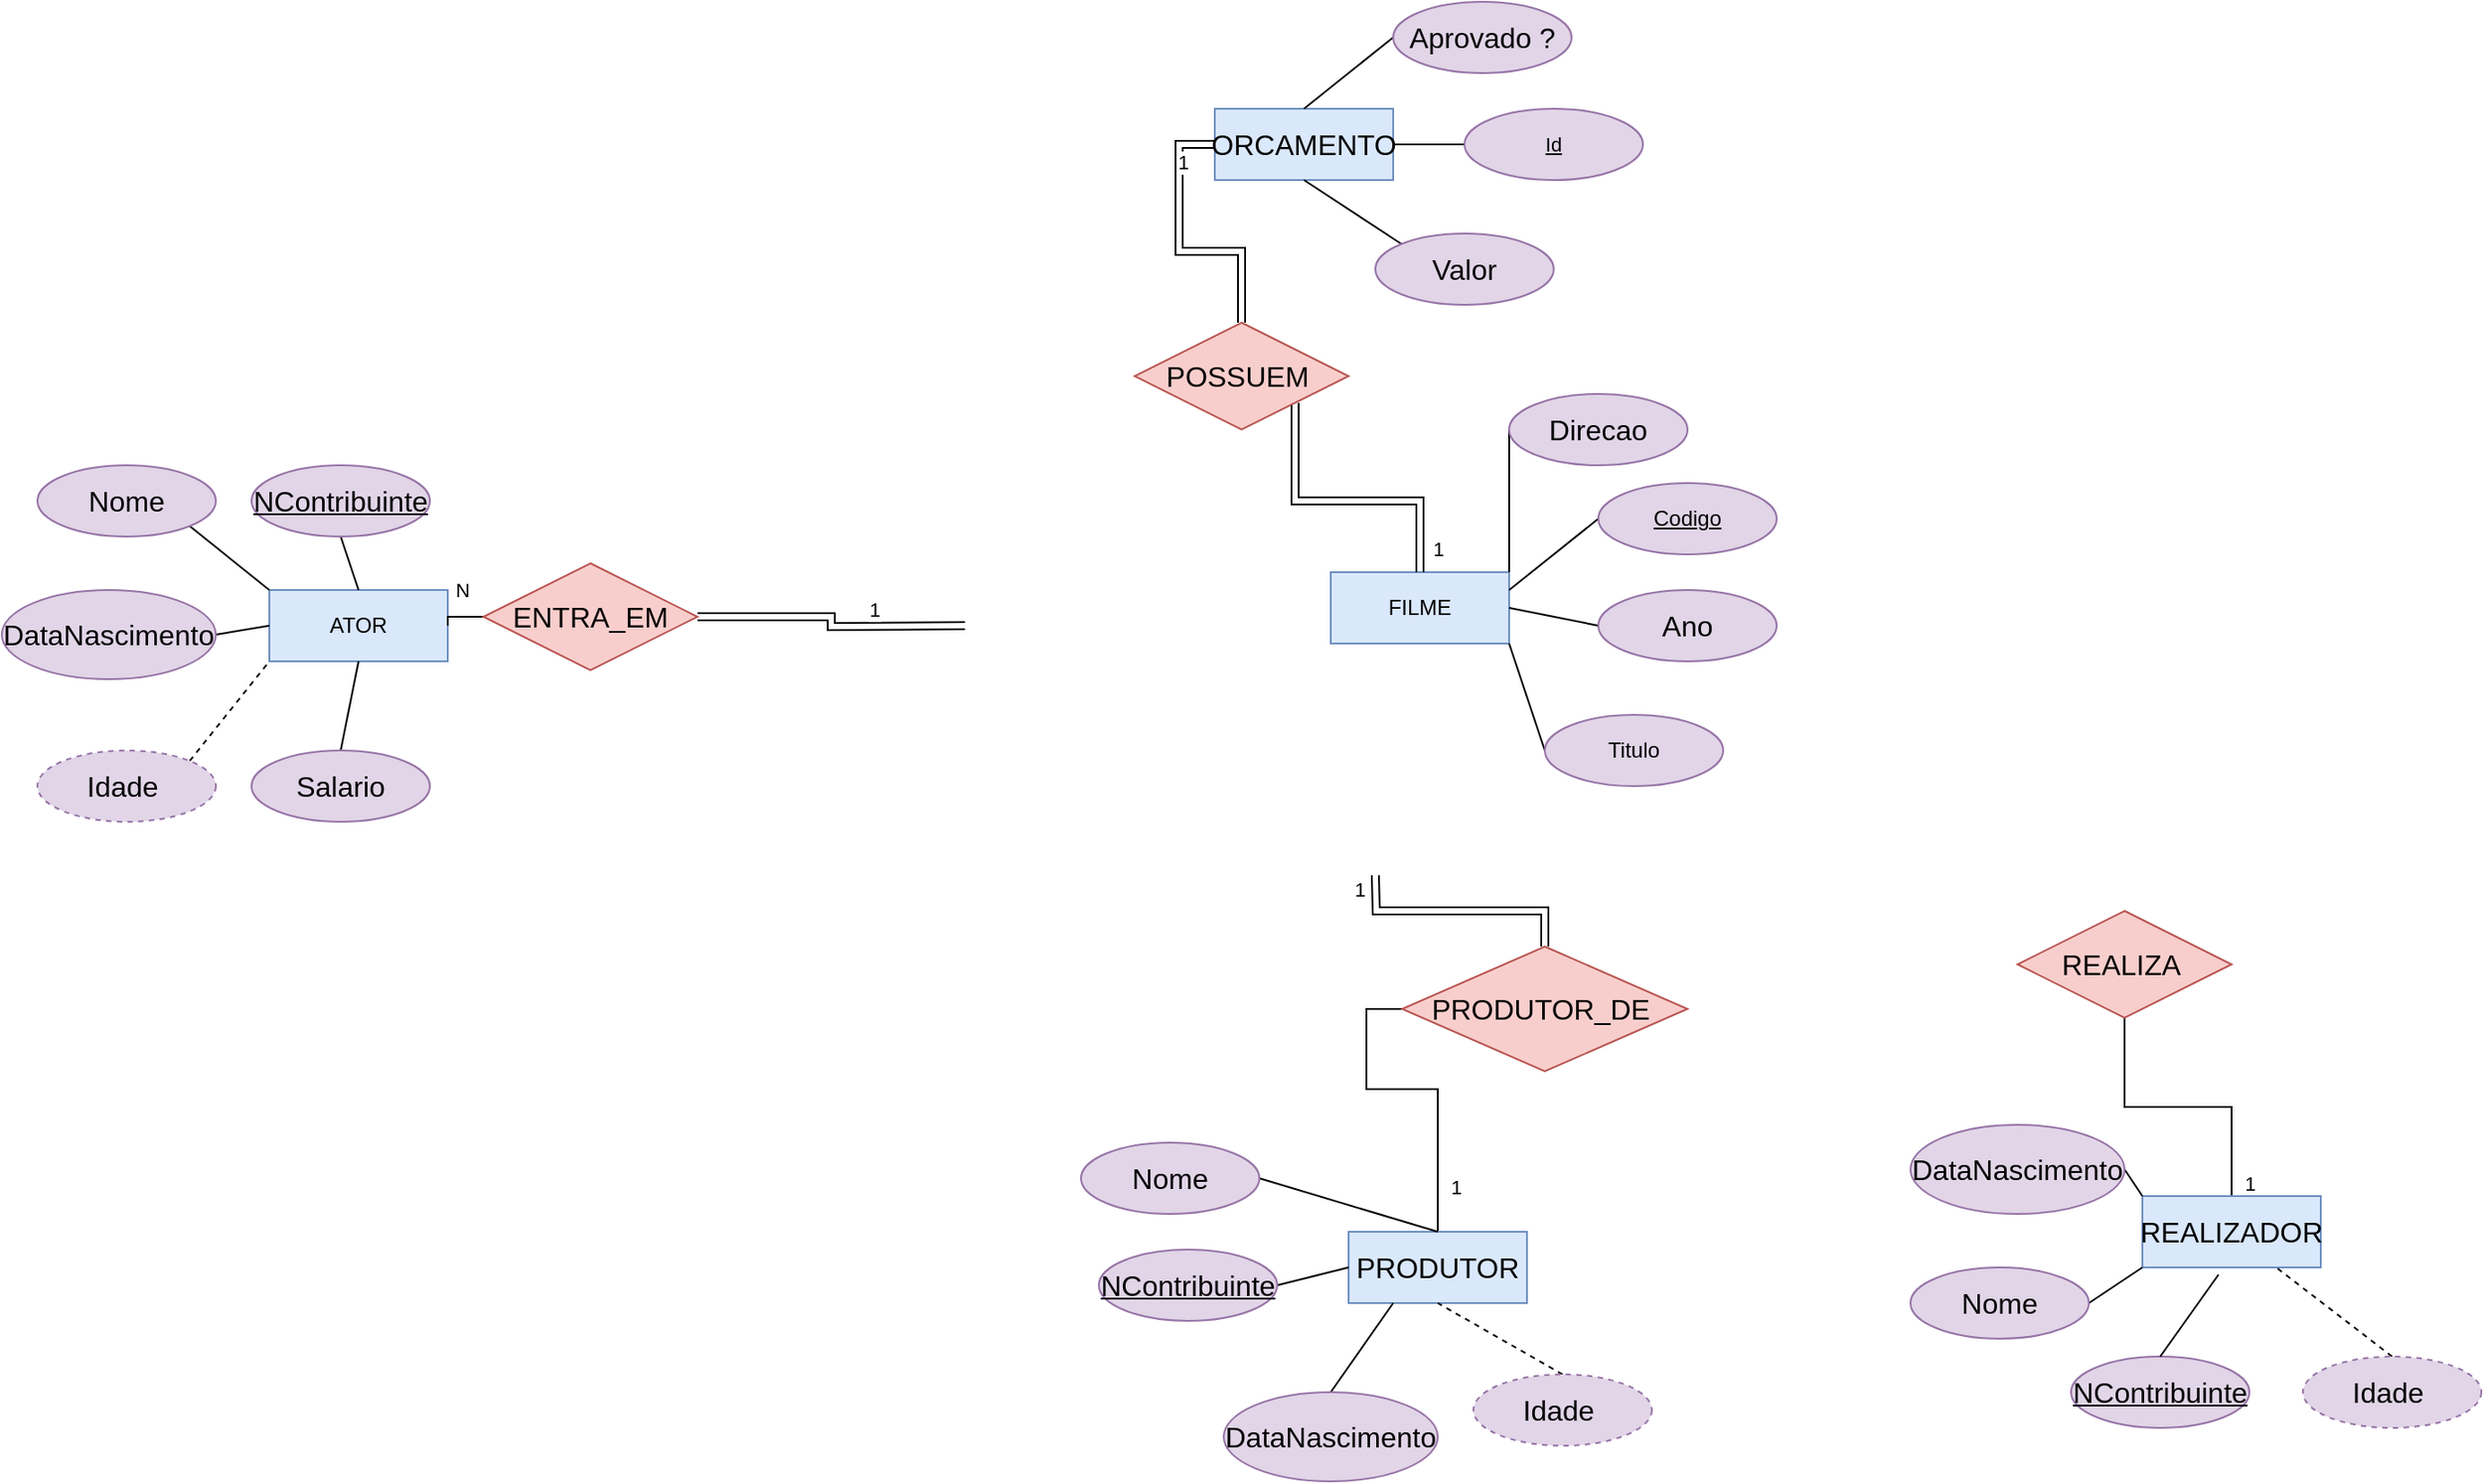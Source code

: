 <mxfile version="28.2.5">
  <diagram name="Página-1" id="4yHUaEf5P_3Kv5NcZR2j">
    <mxGraphModel dx="2222" dy="1996" grid="1" gridSize="10" guides="1" tooltips="1" connect="1" arrows="1" fold="1" page="1" pageScale="1" pageWidth="827" pageHeight="1169" math="0" shadow="0">
      <root>
        <mxCell id="0" />
        <mxCell id="1" parent="0" />
        <mxCell id="Np-ihXZbCFiJYXieuMzo-1" value="FILME" style="whiteSpace=wrap;html=1;align=center;fillColor=#dae8fc;strokeColor=#6c8ebf;" vertex="1" parent="1">
          <mxGeometry x="115" y="-200" width="100" height="40" as="geometry" />
        </mxCell>
        <mxCell id="Np-ihXZbCFiJYXieuMzo-2" value="ATOR" style="whiteSpace=wrap;html=1;align=center;fillColor=#dae8fc;strokeColor=#6c8ebf;" vertex="1" parent="1">
          <mxGeometry x="-480" y="-190" width="100" height="40" as="geometry" />
        </mxCell>
        <mxCell id="Np-ihXZbCFiJYXieuMzo-54" style="edgeStyle=orthogonalEdgeStyle;shape=connector;rounded=0;orthogonalLoop=1;jettySize=auto;html=1;entryX=0.5;entryY=1;entryDx=0;entryDy=0;strokeColor=default;align=center;verticalAlign=middle;fontFamily=Helvetica;fontSize=11;fontColor=default;labelBackgroundColor=default;endArrow=none;endFill=0;exitX=0.5;exitY=0;exitDx=0;exitDy=0;" edge="1" parent="1" source="Np-ihXZbCFiJYXieuMzo-3" target="Np-ihXZbCFiJYXieuMzo-51">
          <mxGeometry relative="1" as="geometry">
            <mxPoint x="650" y="70" as="sourcePoint" />
          </mxGeometry>
        </mxCell>
        <mxCell id="Np-ihXZbCFiJYXieuMzo-65" value="1" style="edgeLabel;html=1;align=center;verticalAlign=middle;resizable=0;points=[];fontFamily=Helvetica;fontSize=11;fontColor=default;labelBackgroundColor=default;" vertex="1" connectable="0" parent="Np-ihXZbCFiJYXieuMzo-54">
          <mxGeometry x="-0.686" relative="1" as="geometry">
            <mxPoint x="10" y="18" as="offset" />
          </mxGeometry>
        </mxCell>
        <mxCell id="Np-ihXZbCFiJYXieuMzo-3" value="&lt;span id=&quot;docs-internal-guid-3f4ea52f-7fff-d51b-65c3-a60f4eec7652&quot;&gt;&lt;span style=&quot;font-size: 12pt; font-family: Calibri, sans-serif; background-color: transparent; font-variant-numeric: normal; font-variant-east-asian: normal; font-variant-alternates: normal; font-variant-position: normal; font-variant-emoji: normal; vertical-align: baseline; white-space-collapse: preserve;&quot;&gt;REALIZADOR&lt;/span&gt;&lt;/span&gt;" style="whiteSpace=wrap;html=1;align=center;fillColor=#dae8fc;strokeColor=#6c8ebf;" vertex="1" parent="1">
          <mxGeometry x="570" y="150" width="100" height="40" as="geometry" />
        </mxCell>
        <mxCell id="Np-ihXZbCFiJYXieuMzo-56" style="edgeStyle=orthogonalEdgeStyle;shape=connector;rounded=0;orthogonalLoop=1;jettySize=auto;html=1;entryX=0;entryY=0.5;entryDx=0;entryDy=0;strokeColor=default;align=center;verticalAlign=middle;fontFamily=Helvetica;fontSize=11;fontColor=default;labelBackgroundColor=default;endArrow=none;endFill=0;exitX=0.5;exitY=0;exitDx=0;exitDy=0;" edge="1" parent="1" source="Np-ihXZbCFiJYXieuMzo-4" target="Np-ihXZbCFiJYXieuMzo-55">
          <mxGeometry relative="1" as="geometry">
            <mxPoint x="185" y="90" as="sourcePoint" />
            <Array as="points">
              <mxPoint x="175" y="90" />
              <mxPoint x="135" y="90" />
              <mxPoint x="135" y="45" />
            </Array>
          </mxGeometry>
        </mxCell>
        <mxCell id="Np-ihXZbCFiJYXieuMzo-66" value="1" style="edgeLabel;html=1;align=center;verticalAlign=middle;resizable=0;points=[];fontFamily=Helvetica;fontSize=11;fontColor=default;labelBackgroundColor=default;" vertex="1" connectable="0" parent="Np-ihXZbCFiJYXieuMzo-56">
          <mxGeometry x="-0.751" relative="1" as="geometry">
            <mxPoint x="10" y="-2" as="offset" />
          </mxGeometry>
        </mxCell>
        <mxCell id="Np-ihXZbCFiJYXieuMzo-4" value="&lt;span id=&quot;docs-internal-guid-0fe82bfa-7fff-fc27-36c8-d96bbc81156f&quot;&gt;&lt;span style=&quot;font-size: 12pt; font-family: Calibri, sans-serif; background-color: transparent; font-variant-numeric: normal; font-variant-east-asian: normal; font-variant-alternates: normal; font-variant-position: normal; font-variant-emoji: normal; vertical-align: baseline; white-space-collapse: preserve;&quot;&gt;PRODUTOR&lt;/span&gt;&lt;/span&gt;" style="whiteSpace=wrap;html=1;align=center;fillColor=#dae8fc;strokeColor=#6c8ebf;" vertex="1" parent="1">
          <mxGeometry x="125" y="170" width="100" height="40" as="geometry" />
        </mxCell>
        <mxCell id="Np-ihXZbCFiJYXieuMzo-5" value="&lt;span id=&quot;docs-internal-guid-31a64d61-7fff-2b5b-810c-ccd645f68d75&quot;&gt;&lt;span style=&quot;font-size: 12pt; font-family: Calibri, sans-serif; background-color: transparent; font-variant-numeric: normal; font-variant-east-asian: normal; font-variant-alternates: normal; font-variant-position: normal; font-variant-emoji: normal; vertical-align: baseline; white-space-collapse: preserve;&quot;&gt;ORCAMENTO&lt;/span&gt;&lt;/span&gt;" style="whiteSpace=wrap;html=1;align=center;fillColor=#dae8fc;strokeColor=#6c8ebf;" vertex="1" parent="1">
          <mxGeometry x="50" y="-460" width="100" height="40" as="geometry" />
        </mxCell>
        <mxCell id="Np-ihXZbCFiJYXieuMzo-11" style="edgeStyle=none;shape=connector;rounded=0;orthogonalLoop=1;jettySize=auto;html=1;exitX=0;exitY=0.5;exitDx=0;exitDy=0;entryX=1;entryY=0.25;entryDx=0;entryDy=0;strokeColor=default;align=center;verticalAlign=middle;fontFamily=Helvetica;fontSize=11;fontColor=default;labelBackgroundColor=default;endArrow=none;endFill=0;" edge="1" parent="1" source="Np-ihXZbCFiJYXieuMzo-6" target="Np-ihXZbCFiJYXieuMzo-1">
          <mxGeometry relative="1" as="geometry" />
        </mxCell>
        <mxCell id="Np-ihXZbCFiJYXieuMzo-6" value="Codigo" style="ellipse;whiteSpace=wrap;html=1;align=center;fontStyle=4;fillColor=#e1d5e7;strokeColor=#9673a6;" vertex="1" parent="1">
          <mxGeometry x="265" y="-250" width="100" height="40" as="geometry" />
        </mxCell>
        <mxCell id="Np-ihXZbCFiJYXieuMzo-13" style="edgeStyle=none;shape=connector;rounded=0;orthogonalLoop=1;jettySize=auto;html=1;exitX=0;exitY=0.5;exitDx=0;exitDy=0;strokeColor=default;align=center;verticalAlign=middle;fontFamily=Helvetica;fontSize=11;fontColor=default;labelBackgroundColor=default;endArrow=none;endFill=0;entryX=1;entryY=1;entryDx=0;entryDy=0;" edge="1" parent="1" source="Np-ihXZbCFiJYXieuMzo-7" target="Np-ihXZbCFiJYXieuMzo-1">
          <mxGeometry relative="1" as="geometry">
            <mxPoint x="-205" y="-105" as="targetPoint" />
          </mxGeometry>
        </mxCell>
        <mxCell id="Np-ihXZbCFiJYXieuMzo-7" value="Titulo" style="ellipse;whiteSpace=wrap;html=1;align=center;fillColor=#e1d5e7;strokeColor=#9673a6;" vertex="1" parent="1">
          <mxGeometry x="235" y="-120" width="100" height="40" as="geometry" />
        </mxCell>
        <mxCell id="Np-ihXZbCFiJYXieuMzo-12" style="edgeStyle=none;shape=connector;rounded=0;orthogonalLoop=1;jettySize=auto;html=1;exitX=0;exitY=0.5;exitDx=0;exitDy=0;entryX=1;entryY=0.5;entryDx=0;entryDy=0;strokeColor=default;align=center;verticalAlign=middle;fontFamily=Helvetica;fontSize=11;fontColor=default;labelBackgroundColor=default;endArrow=none;endFill=0;" edge="1" parent="1" source="Np-ihXZbCFiJYXieuMzo-8" target="Np-ihXZbCFiJYXieuMzo-1">
          <mxGeometry relative="1" as="geometry" />
        </mxCell>
        <mxCell id="Np-ihXZbCFiJYXieuMzo-8" value="&lt;span id=&quot;docs-internal-guid-a491aabc-7fff-1a68-b70d-825bed3779c8&quot;&gt;&lt;span style=&quot;font-size: 12pt; font-family: Calibri, sans-serif; background-color: transparent; font-variant-numeric: normal; font-variant-east-asian: normal; font-variant-alternates: normal; font-variant-position: normal; font-variant-emoji: normal; vertical-align: baseline; white-space-collapse: preserve;&quot;&gt;Ano&lt;/span&gt;&lt;/span&gt;" style="ellipse;whiteSpace=wrap;html=1;align=center;fillColor=#e1d5e7;strokeColor=#9673a6;" vertex="1" parent="1">
          <mxGeometry x="265" y="-190" width="100" height="40" as="geometry" />
        </mxCell>
        <mxCell id="Np-ihXZbCFiJYXieuMzo-10" style="rounded=0;orthogonalLoop=1;jettySize=auto;html=1;exitX=0;exitY=0.5;exitDx=0;exitDy=0;entryX=1;entryY=0;entryDx=0;entryDy=0;endArrow=none;endFill=0;" edge="1" parent="1" source="Np-ihXZbCFiJYXieuMzo-9" target="Np-ihXZbCFiJYXieuMzo-1">
          <mxGeometry relative="1" as="geometry" />
        </mxCell>
        <mxCell id="Np-ihXZbCFiJYXieuMzo-9" value="&lt;span id=&quot;docs-internal-guid-a83c0207-7fff-3198-c3d1-d4115921daa0&quot;&gt;&lt;span style=&quot;font-size: 12pt; font-family: Calibri, sans-serif; background-color: transparent; font-variant-numeric: normal; font-variant-east-asian: normal; font-variant-alternates: normal; font-variant-position: normal; font-variant-emoji: normal; vertical-align: baseline; white-space-collapse: preserve;&quot;&gt;Direcao&lt;/span&gt;&lt;/span&gt;" style="ellipse;whiteSpace=wrap;html=1;align=center;fillColor=#e1d5e7;strokeColor=#9673a6;" vertex="1" parent="1">
          <mxGeometry x="215" y="-300" width="100" height="40" as="geometry" />
        </mxCell>
        <mxCell id="Np-ihXZbCFiJYXieuMzo-21" style="edgeStyle=none;shape=connector;rounded=0;orthogonalLoop=1;jettySize=auto;html=1;exitX=1;exitY=1;exitDx=0;exitDy=0;entryX=0;entryY=0;entryDx=0;entryDy=0;strokeColor=default;align=center;verticalAlign=middle;fontFamily=Helvetica;fontSize=11;fontColor=default;labelBackgroundColor=default;endArrow=none;endFill=0;" edge="1" parent="1" source="Np-ihXZbCFiJYXieuMzo-15" target="Np-ihXZbCFiJYXieuMzo-2">
          <mxGeometry relative="1" as="geometry" />
        </mxCell>
        <mxCell id="Np-ihXZbCFiJYXieuMzo-15" value="&lt;span id=&quot;docs-internal-guid-630f9066-7fff-420a-0741-c1174ba038bf&quot;&gt;&lt;span style=&quot;font-size: 12pt; font-family: Calibri, sans-serif; font-variant-numeric: normal; font-variant-east-asian: normal; font-variant-alternates: normal; font-variant-position: normal; font-variant-emoji: normal; vertical-align: baseline; white-space-collapse: preserve;&quot;&gt;Nome&lt;/span&gt;&lt;/span&gt;" style="ellipse;whiteSpace=wrap;html=1;align=center;fontFamily=Helvetica;fontSize=11;labelBackgroundColor=none;fillColor=#e1d5e7;strokeColor=#9673a6;" vertex="1" parent="1">
          <mxGeometry x="-610" y="-260" width="100" height="40" as="geometry" />
        </mxCell>
        <mxCell id="Np-ihXZbCFiJYXieuMzo-22" style="edgeStyle=none;shape=connector;rounded=0;orthogonalLoop=1;jettySize=auto;html=1;exitX=1;exitY=0.5;exitDx=0;exitDy=0;entryX=0;entryY=0.5;entryDx=0;entryDy=0;strokeColor=default;align=center;verticalAlign=middle;fontFamily=Helvetica;fontSize=11;fontColor=default;labelBackgroundColor=default;endArrow=none;endFill=0;" edge="1" parent="1" source="Np-ihXZbCFiJYXieuMzo-16" target="Np-ihXZbCFiJYXieuMzo-2">
          <mxGeometry relative="1" as="geometry" />
        </mxCell>
        <mxCell id="Np-ihXZbCFiJYXieuMzo-16" value="&lt;span id=&quot;docs-internal-guid-e9799310-7fff-8ec9-a85f-0b9e393117b9&quot;&gt;&lt;span style=&quot;font-size: 12pt; font-family: Calibri, sans-serif; font-variant-numeric: normal; font-variant-east-asian: normal; font-variant-alternates: normal; font-variant-position: normal; font-variant-emoji: normal; vertical-align: baseline; white-space-collapse: preserve;&quot;&gt;DataNascimento&lt;/span&gt;&lt;/span&gt;" style="ellipse;whiteSpace=wrap;html=1;align=center;fontFamily=Helvetica;fontSize=11;labelBackgroundColor=none;fillColor=#e1d5e7;strokeColor=#9673a6;" vertex="1" parent="1">
          <mxGeometry x="-630" y="-190" width="120" height="50" as="geometry" />
        </mxCell>
        <mxCell id="Np-ihXZbCFiJYXieuMzo-23" style="edgeStyle=none;shape=connector;rounded=0;orthogonalLoop=1;jettySize=auto;html=1;exitX=1;exitY=0;exitDx=0;exitDy=0;entryX=0;entryY=1;entryDx=0;entryDy=0;strokeColor=default;align=center;verticalAlign=middle;fontFamily=Helvetica;fontSize=11;fontColor=default;labelBackgroundColor=default;endArrow=none;endFill=0;dashed=1;" edge="1" parent="1" source="Np-ihXZbCFiJYXieuMzo-17" target="Np-ihXZbCFiJYXieuMzo-2">
          <mxGeometry relative="1" as="geometry" />
        </mxCell>
        <mxCell id="Np-ihXZbCFiJYXieuMzo-17" value="&lt;span id=&quot;docs-internal-guid-491ac8fb-7fff-edcc-02f4-893d20c167fb&quot;&gt;&lt;span style=&quot;font-size: 12pt; font-family: Calibri, sans-serif; font-variant-numeric: normal; font-variant-east-asian: normal; font-variant-alternates: normal; font-variant-position: normal; font-variant-emoji: normal; vertical-align: baseline; white-space-collapse: preserve;&quot;&gt;Idade &lt;/span&gt;&lt;/span&gt;" style="ellipse;whiteSpace=wrap;html=1;align=center;dashed=1;fontFamily=Helvetica;fontSize=11;labelBackgroundColor=none;fillColor=#e1d5e7;strokeColor=#9673a6;" vertex="1" parent="1">
          <mxGeometry x="-610" y="-100" width="100" height="40" as="geometry" />
        </mxCell>
        <mxCell id="Np-ihXZbCFiJYXieuMzo-24" style="edgeStyle=none;shape=connector;rounded=0;orthogonalLoop=1;jettySize=auto;html=1;exitX=0.5;exitY=0;exitDx=0;exitDy=0;entryX=0.5;entryY=1;entryDx=0;entryDy=0;strokeColor=default;align=center;verticalAlign=middle;fontFamily=Helvetica;fontSize=11;fontColor=default;labelBackgroundColor=default;endArrow=none;endFill=0;" edge="1" parent="1" source="Np-ihXZbCFiJYXieuMzo-18" target="Np-ihXZbCFiJYXieuMzo-2">
          <mxGeometry relative="1" as="geometry" />
        </mxCell>
        <mxCell id="Np-ihXZbCFiJYXieuMzo-18" value="&lt;span id=&quot;docs-internal-guid-e20e87bd-7fff-170c-325a-36981eccaf40&quot;&gt;&lt;span style=&quot;font-size: 12pt; font-family: Calibri, sans-serif; font-variant-numeric: normal; font-variant-east-asian: normal; font-variant-alternates: normal; font-variant-position: normal; font-variant-emoji: normal; vertical-align: baseline; white-space-collapse: preserve;&quot;&gt;Salario&lt;/span&gt;&lt;/span&gt;" style="ellipse;whiteSpace=wrap;html=1;align=center;fontFamily=Helvetica;fontSize=11;labelBackgroundColor=none;fillColor=#e1d5e7;strokeColor=#9673a6;" vertex="1" parent="1">
          <mxGeometry x="-490" y="-100" width="100" height="40" as="geometry" />
        </mxCell>
        <mxCell id="Np-ihXZbCFiJYXieuMzo-20" style="edgeStyle=none;shape=connector;rounded=0;orthogonalLoop=1;jettySize=auto;html=1;exitX=0.5;exitY=1;exitDx=0;exitDy=0;entryX=0.5;entryY=0;entryDx=0;entryDy=0;strokeColor=default;align=center;verticalAlign=middle;fontFamily=Helvetica;fontSize=11;fontColor=default;labelBackgroundColor=default;endArrow=none;endFill=0;" edge="1" parent="1" source="Np-ihXZbCFiJYXieuMzo-19" target="Np-ihXZbCFiJYXieuMzo-2">
          <mxGeometry relative="1" as="geometry" />
        </mxCell>
        <mxCell id="Np-ihXZbCFiJYXieuMzo-19" value="&lt;span id=&quot;docs-internal-guid-03820142-7fff-3fed-28cf-dba5920c03b8&quot;&gt;&lt;span style=&quot;font-size: 12pt; font-family: Calibri, sans-serif; font-variant-numeric: normal; font-variant-east-asian: normal; font-variant-alternates: normal; font-variant-position: normal; font-variant-emoji: normal; text-decoration-skip-ink: none; vertical-align: baseline; white-space-collapse: preserve;&quot;&gt;NContribuinte&lt;/span&gt;&lt;/span&gt;" style="ellipse;whiteSpace=wrap;html=1;align=center;fontStyle=4;fontFamily=Helvetica;fontSize=11;labelBackgroundColor=none;fillColor=#e1d5e7;strokeColor=#9673a6;" vertex="1" parent="1">
          <mxGeometry x="-490" y="-260" width="100" height="40" as="geometry" />
        </mxCell>
        <mxCell id="Np-ihXZbCFiJYXieuMzo-40" style="edgeStyle=none;shape=connector;rounded=0;orthogonalLoop=1;jettySize=auto;html=1;exitX=1;exitY=0.5;exitDx=0;exitDy=0;entryX=0.5;entryY=0;entryDx=0;entryDy=0;strokeColor=default;align=center;verticalAlign=middle;fontFamily=Helvetica;fontSize=11;fontColor=default;labelBackgroundColor=default;endArrow=none;endFill=0;" edge="1" parent="1" source="Np-ihXZbCFiJYXieuMzo-25" target="Np-ihXZbCFiJYXieuMzo-4">
          <mxGeometry relative="1" as="geometry">
            <mxPoint x="85.0" y="140" as="sourcePoint" />
          </mxGeometry>
        </mxCell>
        <mxCell id="Np-ihXZbCFiJYXieuMzo-25" value="&lt;span id=&quot;docs-internal-guid-630f9066-7fff-420a-0741-c1174ba038bf&quot;&gt;&lt;span style=&quot;font-size: 12pt; font-family: Calibri, sans-serif; font-variant-numeric: normal; font-variant-east-asian: normal; font-variant-alternates: normal; font-variant-position: normal; font-variant-emoji: normal; vertical-align: baseline; white-space-collapse: preserve;&quot;&gt;Nome&lt;/span&gt;&lt;/span&gt;" style="ellipse;whiteSpace=wrap;html=1;align=center;fontFamily=Helvetica;fontSize=11;labelBackgroundColor=none;fillColor=#e1d5e7;strokeColor=#9673a6;" vertex="1" parent="1">
          <mxGeometry x="-25" y="120" width="100" height="40" as="geometry" />
        </mxCell>
        <mxCell id="Np-ihXZbCFiJYXieuMzo-36" style="edgeStyle=none;shape=connector;rounded=0;orthogonalLoop=1;jettySize=auto;html=1;exitX=1;exitY=0.5;exitDx=0;exitDy=0;entryX=0;entryY=1;entryDx=0;entryDy=0;strokeColor=default;align=center;verticalAlign=middle;fontFamily=Helvetica;fontSize=11;fontColor=default;labelBackgroundColor=default;endArrow=none;endFill=0;" edge="1" parent="1" source="Np-ihXZbCFiJYXieuMzo-26" target="Np-ihXZbCFiJYXieuMzo-3">
          <mxGeometry relative="1" as="geometry" />
        </mxCell>
        <mxCell id="Np-ihXZbCFiJYXieuMzo-26" value="&lt;span id=&quot;docs-internal-guid-630f9066-7fff-420a-0741-c1174ba038bf&quot;&gt;&lt;span style=&quot;font-size: 12pt; font-family: Calibri, sans-serif; font-variant-numeric: normal; font-variant-east-asian: normal; font-variant-alternates: normal; font-variant-position: normal; font-variant-emoji: normal; vertical-align: baseline; white-space-collapse: preserve;&quot;&gt;Nome&lt;/span&gt;&lt;/span&gt;" style="ellipse;whiteSpace=wrap;html=1;align=center;fontFamily=Helvetica;fontSize=11;labelBackgroundColor=none;fillColor=#e1d5e7;strokeColor=#9673a6;" vertex="1" parent="1">
          <mxGeometry x="440" y="190" width="100" height="40" as="geometry" />
        </mxCell>
        <mxCell id="Np-ihXZbCFiJYXieuMzo-39" style="edgeStyle=none;shape=connector;rounded=0;orthogonalLoop=1;jettySize=auto;html=1;exitX=1;exitY=0.5;exitDx=0;exitDy=0;entryX=0;entryY=0.5;entryDx=0;entryDy=0;strokeColor=default;align=center;verticalAlign=middle;fontFamily=Helvetica;fontSize=11;fontColor=default;labelBackgroundColor=default;endArrow=none;endFill=0;" edge="1" parent="1" source="Np-ihXZbCFiJYXieuMzo-27" target="Np-ihXZbCFiJYXieuMzo-4">
          <mxGeometry relative="1" as="geometry" />
        </mxCell>
        <mxCell id="Np-ihXZbCFiJYXieuMzo-27" value="&lt;span id=&quot;docs-internal-guid-03820142-7fff-3fed-28cf-dba5920c03b8&quot;&gt;&lt;span style=&quot;font-size: 12pt; font-family: Calibri, sans-serif; font-variant-numeric: normal; font-variant-east-asian: normal; font-variant-alternates: normal; font-variant-position: normal; font-variant-emoji: normal; text-decoration-skip-ink: none; vertical-align: baseline; white-space-collapse: preserve;&quot;&gt;NContribuinte&lt;/span&gt;&lt;/span&gt;" style="ellipse;whiteSpace=wrap;html=1;align=center;fontStyle=4;fontFamily=Helvetica;fontSize=11;labelBackgroundColor=none;fillColor=#e1d5e7;strokeColor=#9673a6;" vertex="1" parent="1">
          <mxGeometry x="-15" y="180" width="100" height="40" as="geometry" />
        </mxCell>
        <mxCell id="Np-ihXZbCFiJYXieuMzo-28" value="&lt;span id=&quot;docs-internal-guid-03820142-7fff-3fed-28cf-dba5920c03b8&quot;&gt;&lt;span style=&quot;font-size: 12pt; font-family: Calibri, sans-serif; font-variant-numeric: normal; font-variant-east-asian: normal; font-variant-alternates: normal; font-variant-position: normal; font-variant-emoji: normal; text-decoration-skip-ink: none; vertical-align: baseline; white-space-collapse: preserve;&quot;&gt;NContribuinte&lt;/span&gt;&lt;/span&gt;" style="ellipse;whiteSpace=wrap;html=1;align=center;fontStyle=4;fontFamily=Helvetica;fontSize=11;labelBackgroundColor=none;fillColor=#e1d5e7;strokeColor=#9673a6;" vertex="1" parent="1">
          <mxGeometry x="530" y="240" width="100" height="40" as="geometry" />
        </mxCell>
        <mxCell id="Np-ihXZbCFiJYXieuMzo-38" style="edgeStyle=none;shape=connector;rounded=0;orthogonalLoop=1;jettySize=auto;html=1;exitX=0.5;exitY=0;exitDx=0;exitDy=0;entryX=0.25;entryY=1;entryDx=0;entryDy=0;strokeColor=default;align=center;verticalAlign=middle;fontFamily=Helvetica;fontSize=11;fontColor=default;labelBackgroundColor=default;endArrow=none;endFill=0;" edge="1" parent="1" source="Np-ihXZbCFiJYXieuMzo-29" target="Np-ihXZbCFiJYXieuMzo-4">
          <mxGeometry relative="1" as="geometry" />
        </mxCell>
        <mxCell id="Np-ihXZbCFiJYXieuMzo-29" value="&lt;span id=&quot;docs-internal-guid-e9799310-7fff-8ec9-a85f-0b9e393117b9&quot;&gt;&lt;span style=&quot;font-size: 12pt; font-family: Calibri, sans-serif; font-variant-numeric: normal; font-variant-east-asian: normal; font-variant-alternates: normal; font-variant-position: normal; font-variant-emoji: normal; vertical-align: baseline; white-space-collapse: preserve;&quot;&gt;DataNascimento&lt;/span&gt;&lt;/span&gt;" style="ellipse;whiteSpace=wrap;html=1;align=center;fontFamily=Helvetica;fontSize=11;labelBackgroundColor=none;fillColor=#e1d5e7;strokeColor=#9673a6;" vertex="1" parent="1">
          <mxGeometry x="55" y="260" width="120" height="50" as="geometry" />
        </mxCell>
        <mxCell id="Np-ihXZbCFiJYXieuMzo-33" style="edgeStyle=none;shape=connector;rounded=0;orthogonalLoop=1;jettySize=auto;html=1;exitX=0.5;exitY=0;exitDx=0;exitDy=0;entryX=0.5;entryY=1;entryDx=0;entryDy=0;strokeColor=default;align=center;verticalAlign=middle;fontFamily=Helvetica;fontSize=11;fontColor=default;labelBackgroundColor=default;endArrow=none;endFill=0;dashed=1;" edge="1" parent="1" source="Np-ihXZbCFiJYXieuMzo-30" target="Np-ihXZbCFiJYXieuMzo-4">
          <mxGeometry relative="1" as="geometry" />
        </mxCell>
        <mxCell id="Np-ihXZbCFiJYXieuMzo-30" value="&lt;span id=&quot;docs-internal-guid-491ac8fb-7fff-edcc-02f4-893d20c167fb&quot;&gt;&lt;span style=&quot;font-size: 12pt; font-family: Calibri, sans-serif; font-variant-numeric: normal; font-variant-east-asian: normal; font-variant-alternates: normal; font-variant-position: normal; font-variant-emoji: normal; vertical-align: baseline; white-space-collapse: preserve;&quot;&gt;Idade &lt;/span&gt;&lt;/span&gt;" style="ellipse;whiteSpace=wrap;html=1;align=center;dashed=1;fontFamily=Helvetica;fontSize=11;labelBackgroundColor=none;fillColor=#e1d5e7;strokeColor=#9673a6;" vertex="1" parent="1">
          <mxGeometry x="195" y="250" width="100" height="40" as="geometry" />
        </mxCell>
        <mxCell id="Np-ihXZbCFiJYXieuMzo-37" style="edgeStyle=none;shape=connector;rounded=0;orthogonalLoop=1;jettySize=auto;html=1;exitX=1;exitY=0.5;exitDx=0;exitDy=0;entryX=0;entryY=0;entryDx=0;entryDy=0;strokeColor=default;align=center;verticalAlign=middle;fontFamily=Helvetica;fontSize=11;fontColor=default;labelBackgroundColor=default;endArrow=none;endFill=0;" edge="1" parent="1" source="Np-ihXZbCFiJYXieuMzo-31" target="Np-ihXZbCFiJYXieuMzo-3">
          <mxGeometry relative="1" as="geometry" />
        </mxCell>
        <mxCell id="Np-ihXZbCFiJYXieuMzo-31" value="&lt;span id=&quot;docs-internal-guid-e9799310-7fff-8ec9-a85f-0b9e393117b9&quot;&gt;&lt;span style=&quot;font-size: 12pt; font-family: Calibri, sans-serif; font-variant-numeric: normal; font-variant-east-asian: normal; font-variant-alternates: normal; font-variant-position: normal; font-variant-emoji: normal; vertical-align: baseline; white-space-collapse: preserve;&quot;&gt;DataNascimento&lt;/span&gt;&lt;/span&gt;" style="ellipse;whiteSpace=wrap;html=1;align=center;fontFamily=Helvetica;fontSize=11;labelBackgroundColor=none;fillColor=#e1d5e7;strokeColor=#9673a6;" vertex="1" parent="1">
          <mxGeometry x="440" y="110" width="120" height="50" as="geometry" />
        </mxCell>
        <mxCell id="Np-ihXZbCFiJYXieuMzo-34" style="edgeStyle=none;shape=connector;rounded=0;orthogonalLoop=1;jettySize=auto;html=1;exitX=0.5;exitY=0;exitDx=0;exitDy=0;entryX=0.75;entryY=1;entryDx=0;entryDy=0;strokeColor=default;align=center;verticalAlign=middle;fontFamily=Helvetica;fontSize=11;fontColor=default;labelBackgroundColor=default;endArrow=none;endFill=0;dashed=1;" edge="1" parent="1" source="Np-ihXZbCFiJYXieuMzo-32" target="Np-ihXZbCFiJYXieuMzo-3">
          <mxGeometry relative="1" as="geometry" />
        </mxCell>
        <mxCell id="Np-ihXZbCFiJYXieuMzo-32" value="&lt;span id=&quot;docs-internal-guid-491ac8fb-7fff-edcc-02f4-893d20c167fb&quot;&gt;&lt;span style=&quot;font-size: 12pt; font-family: Calibri, sans-serif; font-variant-numeric: normal; font-variant-east-asian: normal; font-variant-alternates: normal; font-variant-position: normal; font-variant-emoji: normal; vertical-align: baseline; white-space-collapse: preserve;&quot;&gt;Idade &lt;/span&gt;&lt;/span&gt;" style="ellipse;whiteSpace=wrap;html=1;align=center;dashed=1;fontFamily=Helvetica;fontSize=11;labelBackgroundColor=none;fillColor=#e1d5e7;strokeColor=#9673a6;" vertex="1" parent="1">
          <mxGeometry x="660" y="240" width="100" height="40" as="geometry" />
        </mxCell>
        <mxCell id="Np-ihXZbCFiJYXieuMzo-35" style="edgeStyle=none;shape=connector;rounded=0;orthogonalLoop=1;jettySize=auto;html=1;exitX=0.5;exitY=0;exitDx=0;exitDy=0;entryX=0.427;entryY=1.1;entryDx=0;entryDy=0;entryPerimeter=0;strokeColor=default;align=center;verticalAlign=middle;fontFamily=Helvetica;fontSize=11;fontColor=default;labelBackgroundColor=default;endArrow=none;endFill=0;" edge="1" parent="1" source="Np-ihXZbCFiJYXieuMzo-28" target="Np-ihXZbCFiJYXieuMzo-3">
          <mxGeometry relative="1" as="geometry" />
        </mxCell>
        <mxCell id="Np-ihXZbCFiJYXieuMzo-45" style="edgeStyle=none;shape=connector;rounded=0;orthogonalLoop=1;jettySize=auto;html=1;exitX=0;exitY=0.5;exitDx=0;exitDy=0;entryX=1;entryY=0.5;entryDx=0;entryDy=0;strokeColor=default;align=center;verticalAlign=middle;fontFamily=Helvetica;fontSize=11;fontColor=default;labelBackgroundColor=none;endArrow=none;endFill=0;" edge="1" parent="1" source="Np-ihXZbCFiJYXieuMzo-41" target="Np-ihXZbCFiJYXieuMzo-5">
          <mxGeometry relative="1" as="geometry" />
        </mxCell>
        <mxCell id="Np-ihXZbCFiJYXieuMzo-41" value="Id" style="ellipse;whiteSpace=wrap;html=1;align=center;fontStyle=4;fontFamily=Helvetica;fontSize=11;labelBackgroundColor=none;fillColor=#e1d5e7;strokeColor=#9673a6;" vertex="1" parent="1">
          <mxGeometry x="190" y="-460" width="100" height="40" as="geometry" />
        </mxCell>
        <mxCell id="Np-ihXZbCFiJYXieuMzo-44" style="edgeStyle=none;shape=connector;rounded=0;orthogonalLoop=1;jettySize=auto;html=1;exitX=0;exitY=0;exitDx=0;exitDy=0;entryX=0.5;entryY=1;entryDx=0;entryDy=0;strokeColor=default;align=center;verticalAlign=middle;fontFamily=Helvetica;fontSize=11;fontColor=default;labelBackgroundColor=default;endArrow=none;endFill=0;" edge="1" parent="1" source="Np-ihXZbCFiJYXieuMzo-42" target="Np-ihXZbCFiJYXieuMzo-5">
          <mxGeometry relative="1" as="geometry" />
        </mxCell>
        <mxCell id="Np-ihXZbCFiJYXieuMzo-42" value="&lt;span id=&quot;docs-internal-guid-7b338daa-7fff-aed2-eb09-3fe29b2d2792&quot;&gt;&lt;span style=&quot;font-size: 12pt; font-family: Calibri, sans-serif; font-variant-numeric: normal; font-variant-east-asian: normal; font-variant-alternates: normal; font-variant-position: normal; font-variant-emoji: normal; vertical-align: baseline; white-space-collapse: preserve;&quot;&gt;Valor&lt;/span&gt;&lt;/span&gt;" style="ellipse;whiteSpace=wrap;html=1;align=center;fontFamily=Helvetica;fontSize=11;labelBackgroundColor=none;fillColor=#e1d5e7;strokeColor=#9673a6;" vertex="1" parent="1">
          <mxGeometry x="140" y="-390" width="100" height="40" as="geometry" />
        </mxCell>
        <mxCell id="Np-ihXZbCFiJYXieuMzo-46" style="edgeStyle=none;shape=connector;rounded=0;orthogonalLoop=1;jettySize=auto;html=1;exitX=0;exitY=0.5;exitDx=0;exitDy=0;entryX=0.5;entryY=0;entryDx=0;entryDy=0;strokeColor=default;align=center;verticalAlign=middle;fontFamily=Helvetica;fontSize=11;fontColor=default;labelBackgroundColor=default;endArrow=none;endFill=0;" edge="1" parent="1" source="Np-ihXZbCFiJYXieuMzo-43" target="Np-ihXZbCFiJYXieuMzo-5">
          <mxGeometry relative="1" as="geometry" />
        </mxCell>
        <mxCell id="Np-ihXZbCFiJYXieuMzo-43" value="&lt;span id=&quot;docs-internal-guid-64a9f194-7fff-caff-a52f-c114be5e5daa&quot;&gt;&lt;span style=&quot;font-size: 12pt; font-family: Calibri, sans-serif; font-variant-numeric: normal; font-variant-east-asian: normal; font-variant-alternates: normal; font-variant-position: normal; font-variant-emoji: normal; vertical-align: baseline; white-space-collapse: preserve;&quot;&gt;Aprovado ?&lt;/span&gt;&lt;/span&gt;" style="ellipse;whiteSpace=wrap;html=1;align=center;fontFamily=Helvetica;fontSize=11;labelBackgroundColor=none;fillColor=#e1d5e7;strokeColor=#9673a6;" vertex="1" parent="1">
          <mxGeometry x="150" y="-520" width="100" height="40" as="geometry" />
        </mxCell>
        <mxCell id="Np-ihXZbCFiJYXieuMzo-49" style="edgeStyle=orthogonalEdgeStyle;shape=link;rounded=0;orthogonalLoop=1;jettySize=auto;html=1;exitX=1;exitY=0.5;exitDx=0;exitDy=0;strokeColor=default;align=center;verticalAlign=middle;fontFamily=Helvetica;fontSize=11;fontColor=default;labelBackgroundColor=default;endArrow=none;endFill=0;" edge="1" parent="1" source="Np-ihXZbCFiJYXieuMzo-47">
          <mxGeometry relative="1" as="geometry">
            <mxPoint x="-90" y="-170" as="targetPoint" />
          </mxGeometry>
        </mxCell>
        <mxCell id="Np-ihXZbCFiJYXieuMzo-63" value="1" style="edgeLabel;html=1;align=center;verticalAlign=middle;resizable=0;points=[];fontFamily=Helvetica;fontSize=11;fontColor=default;labelBackgroundColor=default;" vertex="1" connectable="0" parent="Np-ihXZbCFiJYXieuMzo-49">
          <mxGeometry x="0.34" y="3" relative="1" as="geometry">
            <mxPoint y="-7" as="offset" />
          </mxGeometry>
        </mxCell>
        <mxCell id="Np-ihXZbCFiJYXieuMzo-50" style="edgeStyle=orthogonalEdgeStyle;shape=connector;rounded=0;orthogonalLoop=1;jettySize=auto;html=1;exitX=0;exitY=0.5;exitDx=0;exitDy=0;entryX=1;entryY=0.5;entryDx=0;entryDy=0;strokeColor=default;align=center;verticalAlign=middle;fontFamily=Helvetica;fontSize=11;fontColor=default;labelBackgroundColor=default;endArrow=none;endFill=0;" edge="1" parent="1" source="Np-ihXZbCFiJYXieuMzo-47" target="Np-ihXZbCFiJYXieuMzo-2">
          <mxGeometry relative="1" as="geometry" />
        </mxCell>
        <mxCell id="Np-ihXZbCFiJYXieuMzo-61" value="N" style="edgeLabel;html=1;align=center;verticalAlign=middle;resizable=0;points=[];fontFamily=Helvetica;fontSize=11;fontColor=default;labelBackgroundColor=default;" vertex="1" connectable="0" parent="Np-ihXZbCFiJYXieuMzo-50">
          <mxGeometry x="-0.06" relative="1" as="geometry">
            <mxPoint y="-15" as="offset" />
          </mxGeometry>
        </mxCell>
        <mxCell id="Np-ihXZbCFiJYXieuMzo-47" value="&lt;span id=&quot;docs-internal-guid-0b3b21ed-7fff-ce26-790a-0f189331b0e9&quot;&gt;&lt;span style=&quot;font-size: 12pt; font-family: Calibri, sans-serif; font-variant-numeric: normal; font-variant-east-asian: normal; font-variant-alternates: normal; font-variant-position: normal; font-variant-emoji: normal; vertical-align: baseline; white-space-collapse: preserve;&quot;&gt;ENTRA_EM&lt;/span&gt;&lt;/span&gt;" style="shape=rhombus;perimeter=rhombusPerimeter;whiteSpace=wrap;html=1;align=center;fontFamily=Helvetica;fontSize=11;labelBackgroundColor=none;fillColor=#f8cecc;strokeColor=#b85450;" vertex="1" parent="1">
          <mxGeometry x="-360" y="-205" width="120" height="60" as="geometry" />
        </mxCell>
        <mxCell id="Np-ihXZbCFiJYXieuMzo-51" value="&lt;span id=&quot;docs-internal-guid-aa482258-7fff-aab4-a377-e0a4bc7be7d4&quot;&gt;&lt;span style=&quot;font-size: 12pt; font-family: Calibri, sans-serif; font-variant-numeric: normal; font-variant-east-asian: normal; font-variant-alternates: normal; font-variant-position: normal; font-variant-emoji: normal; vertical-align: baseline; white-space-collapse: preserve;&quot;&gt;REALIZA &lt;/span&gt;&lt;/span&gt;" style="shape=rhombus;perimeter=rhombusPerimeter;whiteSpace=wrap;html=1;align=center;fontFamily=Helvetica;fontSize=11;labelBackgroundColor=none;fillColor=#f8cecc;strokeColor=#b85450;" vertex="1" parent="1">
          <mxGeometry x="500" y="-10" width="120" height="60" as="geometry" />
        </mxCell>
        <mxCell id="Np-ihXZbCFiJYXieuMzo-57" style="edgeStyle=orthogonalEdgeStyle;shape=link;rounded=0;orthogonalLoop=1;jettySize=auto;html=1;exitX=0.5;exitY=0;exitDx=0;exitDy=0;strokeColor=default;align=center;verticalAlign=middle;fontFamily=Helvetica;fontSize=11;fontColor=default;labelBackgroundColor=default;endArrow=none;endFill=0;" edge="1" parent="1" source="Np-ihXZbCFiJYXieuMzo-55">
          <mxGeometry relative="1" as="geometry">
            <mxPoint x="140" y="-30" as="targetPoint" />
          </mxGeometry>
        </mxCell>
        <mxCell id="Np-ihXZbCFiJYXieuMzo-67" value="1" style="edgeLabel;html=1;align=center;verticalAlign=middle;resizable=0;points=[];fontFamily=Helvetica;fontSize=11;fontColor=default;labelBackgroundColor=default;" vertex="1" connectable="0" parent="Np-ihXZbCFiJYXieuMzo-57">
          <mxGeometry x="0.842" y="-1" relative="1" as="geometry">
            <mxPoint x="-11" y="-3" as="offset" />
          </mxGeometry>
        </mxCell>
        <mxCell id="Np-ihXZbCFiJYXieuMzo-55" value="&lt;span id=&quot;docs-internal-guid-ad0b99d1-7fff-c9a5-4847-4317e90f36ac&quot;&gt;&lt;span style=&quot;font-size: 12pt; font-family: Calibri, sans-serif; font-variant-numeric: normal; font-variant-east-asian: normal; font-variant-alternates: normal; font-variant-position: normal; font-variant-emoji: normal; vertical-align: baseline; white-space-collapse: preserve;&quot;&gt;PRODUTOR_DE &lt;/span&gt;&lt;/span&gt;" style="shape=rhombus;perimeter=rhombusPerimeter;whiteSpace=wrap;html=1;align=center;fontFamily=Helvetica;fontSize=11;labelBackgroundColor=none;fillColor=#f8cecc;strokeColor=#b85450;" vertex="1" parent="1">
          <mxGeometry x="155" y="10" width="160" height="70" as="geometry" />
        </mxCell>
        <mxCell id="Np-ihXZbCFiJYXieuMzo-59" style="edgeStyle=orthogonalEdgeStyle;shape=link;rounded=0;orthogonalLoop=1;jettySize=auto;html=1;exitX=1;exitY=1;exitDx=0;exitDy=0;strokeColor=default;align=center;verticalAlign=middle;fontFamily=Helvetica;fontSize=11;fontColor=default;labelBackgroundColor=default;endArrow=none;endFill=0;entryX=0.5;entryY=0;entryDx=0;entryDy=0;" edge="1" parent="1" source="Np-ihXZbCFiJYXieuMzo-58" target="Np-ihXZbCFiJYXieuMzo-1">
          <mxGeometry relative="1" as="geometry">
            <mxPoint x="140" y="-340" as="targetPoint" />
          </mxGeometry>
        </mxCell>
        <mxCell id="Np-ihXZbCFiJYXieuMzo-68" value="1" style="edgeLabel;html=1;align=center;verticalAlign=middle;resizable=0;points=[];fontFamily=Helvetica;fontSize=11;fontColor=default;labelBackgroundColor=default;" vertex="1" connectable="0" parent="Np-ihXZbCFiJYXieuMzo-59">
          <mxGeometry x="0.794" y="-1" relative="1" as="geometry">
            <mxPoint x="11" y="4" as="offset" />
          </mxGeometry>
        </mxCell>
        <mxCell id="Np-ihXZbCFiJYXieuMzo-60" style="edgeStyle=orthogonalEdgeStyle;shape=link;rounded=0;orthogonalLoop=1;jettySize=auto;html=1;exitX=0.5;exitY=0;exitDx=0;exitDy=0;entryX=0;entryY=0.5;entryDx=0;entryDy=0;strokeColor=default;align=center;verticalAlign=middle;fontFamily=Helvetica;fontSize=11;fontColor=default;labelBackgroundColor=default;endArrow=none;endFill=0;" edge="1" parent="1" source="Np-ihXZbCFiJYXieuMzo-58" target="Np-ihXZbCFiJYXieuMzo-5">
          <mxGeometry relative="1" as="geometry" />
        </mxCell>
        <mxCell id="Np-ihXZbCFiJYXieuMzo-69" value="1" style="edgeLabel;html=1;align=center;verticalAlign=middle;resizable=0;points=[];fontFamily=Helvetica;fontSize=11;fontColor=default;labelBackgroundColor=default;" vertex="1" connectable="0" parent="Np-ihXZbCFiJYXieuMzo-60">
          <mxGeometry x="0.864" relative="1" as="geometry">
            <mxPoint x="-8" y="10" as="offset" />
          </mxGeometry>
        </mxCell>
        <mxCell id="Np-ihXZbCFiJYXieuMzo-58" value="&lt;span id=&quot;docs-internal-guid-f5956ddd-7fff-9736-7c2e-567020e59c74&quot;&gt;&lt;span style=&quot;font-size: 12pt; font-family: Calibri, sans-serif; font-variant-numeric: normal; font-variant-east-asian: normal; font-variant-alternates: normal; font-variant-position: normal; font-variant-emoji: normal; vertical-align: baseline; white-space-collapse: preserve;&quot;&gt;POSSUEM &lt;/span&gt;&lt;/span&gt;" style="shape=rhombus;perimeter=rhombusPerimeter;whiteSpace=wrap;html=1;align=center;fontFamily=Helvetica;fontSize=11;labelBackgroundColor=none;fillColor=#f8cecc;strokeColor=#b85450;" vertex="1" parent="1">
          <mxGeometry x="5" y="-340" width="120" height="60" as="geometry" />
        </mxCell>
      </root>
    </mxGraphModel>
  </diagram>
</mxfile>

